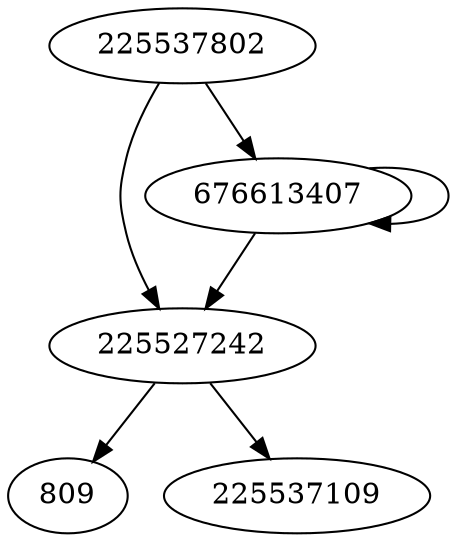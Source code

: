 digraph  {
809;
225537802;
225527242;
225537109;
676613407;
225537802 -> 225527242;
225537802 -> 676613407;
225527242 -> 225537109;
225527242 -> 809;
676613407 -> 225527242;
676613407 -> 676613407;
}
